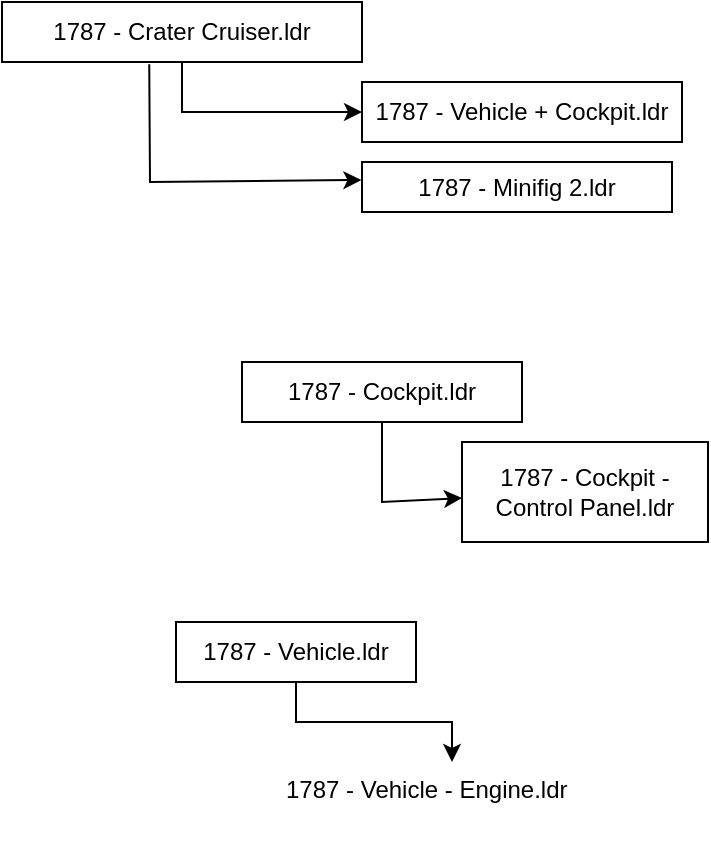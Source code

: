 <mxfile version="26.0.14">
  <diagram name="페이지-1" id="x9ue1yx5WBqCKmrt568i">
    <mxGraphModel dx="1733" dy="493" grid="1" gridSize="10" guides="1" tooltips="1" connect="1" arrows="1" fold="1" page="1" pageScale="1" pageWidth="827" pageHeight="1169" math="0" shadow="0">
      <root>
        <mxCell id="0" />
        <mxCell id="1" parent="0" />
        <mxCell id="uI9Siax2C_irR6vNp6Xk-1" value="1787 - Crater Cruiser.ldr" style="rounded=0;whiteSpace=wrap;html=1;" vertex="1" parent="1">
          <mxGeometry x="-620" y="470" width="180" height="30" as="geometry" />
        </mxCell>
        <mxCell id="uI9Siax2C_irR6vNp6Xk-2" value="1787 - Vehicle + Cockpit.ldr" style="rounded=0;whiteSpace=wrap;html=1;" vertex="1" parent="1">
          <mxGeometry x="-440" y="510" width="160" height="30" as="geometry" />
        </mxCell>
        <mxCell id="uI9Siax2C_irR6vNp6Xk-3" value="1787 - Minifig 2.ldr" style="rounded=0;whiteSpace=wrap;html=1;" vertex="1" parent="1">
          <mxGeometry x="-440" y="550" width="155" height="25" as="geometry" />
        </mxCell>
        <mxCell id="uI9Siax2C_irR6vNp6Xk-5" value="" style="endArrow=classic;html=1;rounded=0;entryX=0;entryY=0.5;entryDx=0;entryDy=0;" edge="1" parent="1" source="uI9Siax2C_irR6vNp6Xk-1" target="uI9Siax2C_irR6vNp6Xk-2">
          <mxGeometry width="50" height="50" relative="1" as="geometry">
            <mxPoint x="-300" y="650" as="sourcePoint" />
            <mxPoint x="-250" y="600" as="targetPoint" />
            <Array as="points">
              <mxPoint x="-530" y="525" />
            </Array>
          </mxGeometry>
        </mxCell>
        <mxCell id="uI9Siax2C_irR6vNp6Xk-6" value="" style="endArrow=classic;html=1;rounded=0;exitX=0.409;exitY=1.036;exitDx=0;exitDy=0;exitPerimeter=0;entryX=-0.002;entryY=0.36;entryDx=0;entryDy=0;entryPerimeter=0;" edge="1" parent="1" source="uI9Siax2C_irR6vNp6Xk-1" target="uI9Siax2C_irR6vNp6Xk-3">
          <mxGeometry width="50" height="50" relative="1" as="geometry">
            <mxPoint x="-300" y="650" as="sourcePoint" />
            <mxPoint x="-250" y="600" as="targetPoint" />
            <Array as="points">
              <mxPoint x="-546" y="560" />
            </Array>
          </mxGeometry>
        </mxCell>
        <mxCell id="uI9Siax2C_irR6vNp6Xk-7" value="1787 - Cockpit.ldr" style="rounded=0;whiteSpace=wrap;html=1;" vertex="1" parent="1">
          <mxGeometry x="-500" y="650" width="140" height="30" as="geometry" />
        </mxCell>
        <mxCell id="uI9Siax2C_irR6vNp6Xk-8" value="1787 - Cockpit - Control Panel.ldr" style="rounded=0;whiteSpace=wrap;html=1;" vertex="1" parent="1">
          <mxGeometry x="-390" y="690" width="123" height="50" as="geometry" />
        </mxCell>
        <mxCell id="uI9Siax2C_irR6vNp6Xk-9" value="" style="endArrow=classic;html=1;rounded=0;" edge="1" parent="1" source="uI9Siax2C_irR6vNp6Xk-7" target="uI9Siax2C_irR6vNp6Xk-8">
          <mxGeometry width="50" height="50" relative="1" as="geometry">
            <mxPoint x="-300" y="650" as="sourcePoint" />
            <mxPoint x="-250" y="600" as="targetPoint" />
            <Array as="points">
              <mxPoint x="-430" y="720" />
            </Array>
          </mxGeometry>
        </mxCell>
        <mxCell id="uI9Siax2C_irR6vNp6Xk-12" style="edgeStyle=orthogonalEdgeStyle;rounded=0;orthogonalLoop=1;jettySize=auto;html=1;" edge="1" parent="1" source="uI9Siax2C_irR6vNp6Xk-10" target="uI9Siax2C_irR6vNp6Xk-11">
          <mxGeometry relative="1" as="geometry" />
        </mxCell>
        <UserObject label="1787 - Vehicle.ldr" link="1787 - Vehicle.ldr" id="uI9Siax2C_irR6vNp6Xk-10">
          <mxCell style="rounded=0;whiteSpace=wrap;html=1;" vertex="1" parent="1">
            <mxGeometry x="-533" y="780" width="120" height="30" as="geometry" />
          </mxCell>
        </UserObject>
        <UserObject label="1787 - Vehicle - Engine.ldr" link="1787 - Vehicle - Engine.ldr" id="uI9Siax2C_irR6vNp6Xk-11">
          <mxCell style="text;whiteSpace=wrap;" vertex="1" parent="1">
            <mxGeometry x="-480" y="850" width="170" height="40" as="geometry" />
          </mxCell>
        </UserObject>
      </root>
    </mxGraphModel>
  </diagram>
</mxfile>
